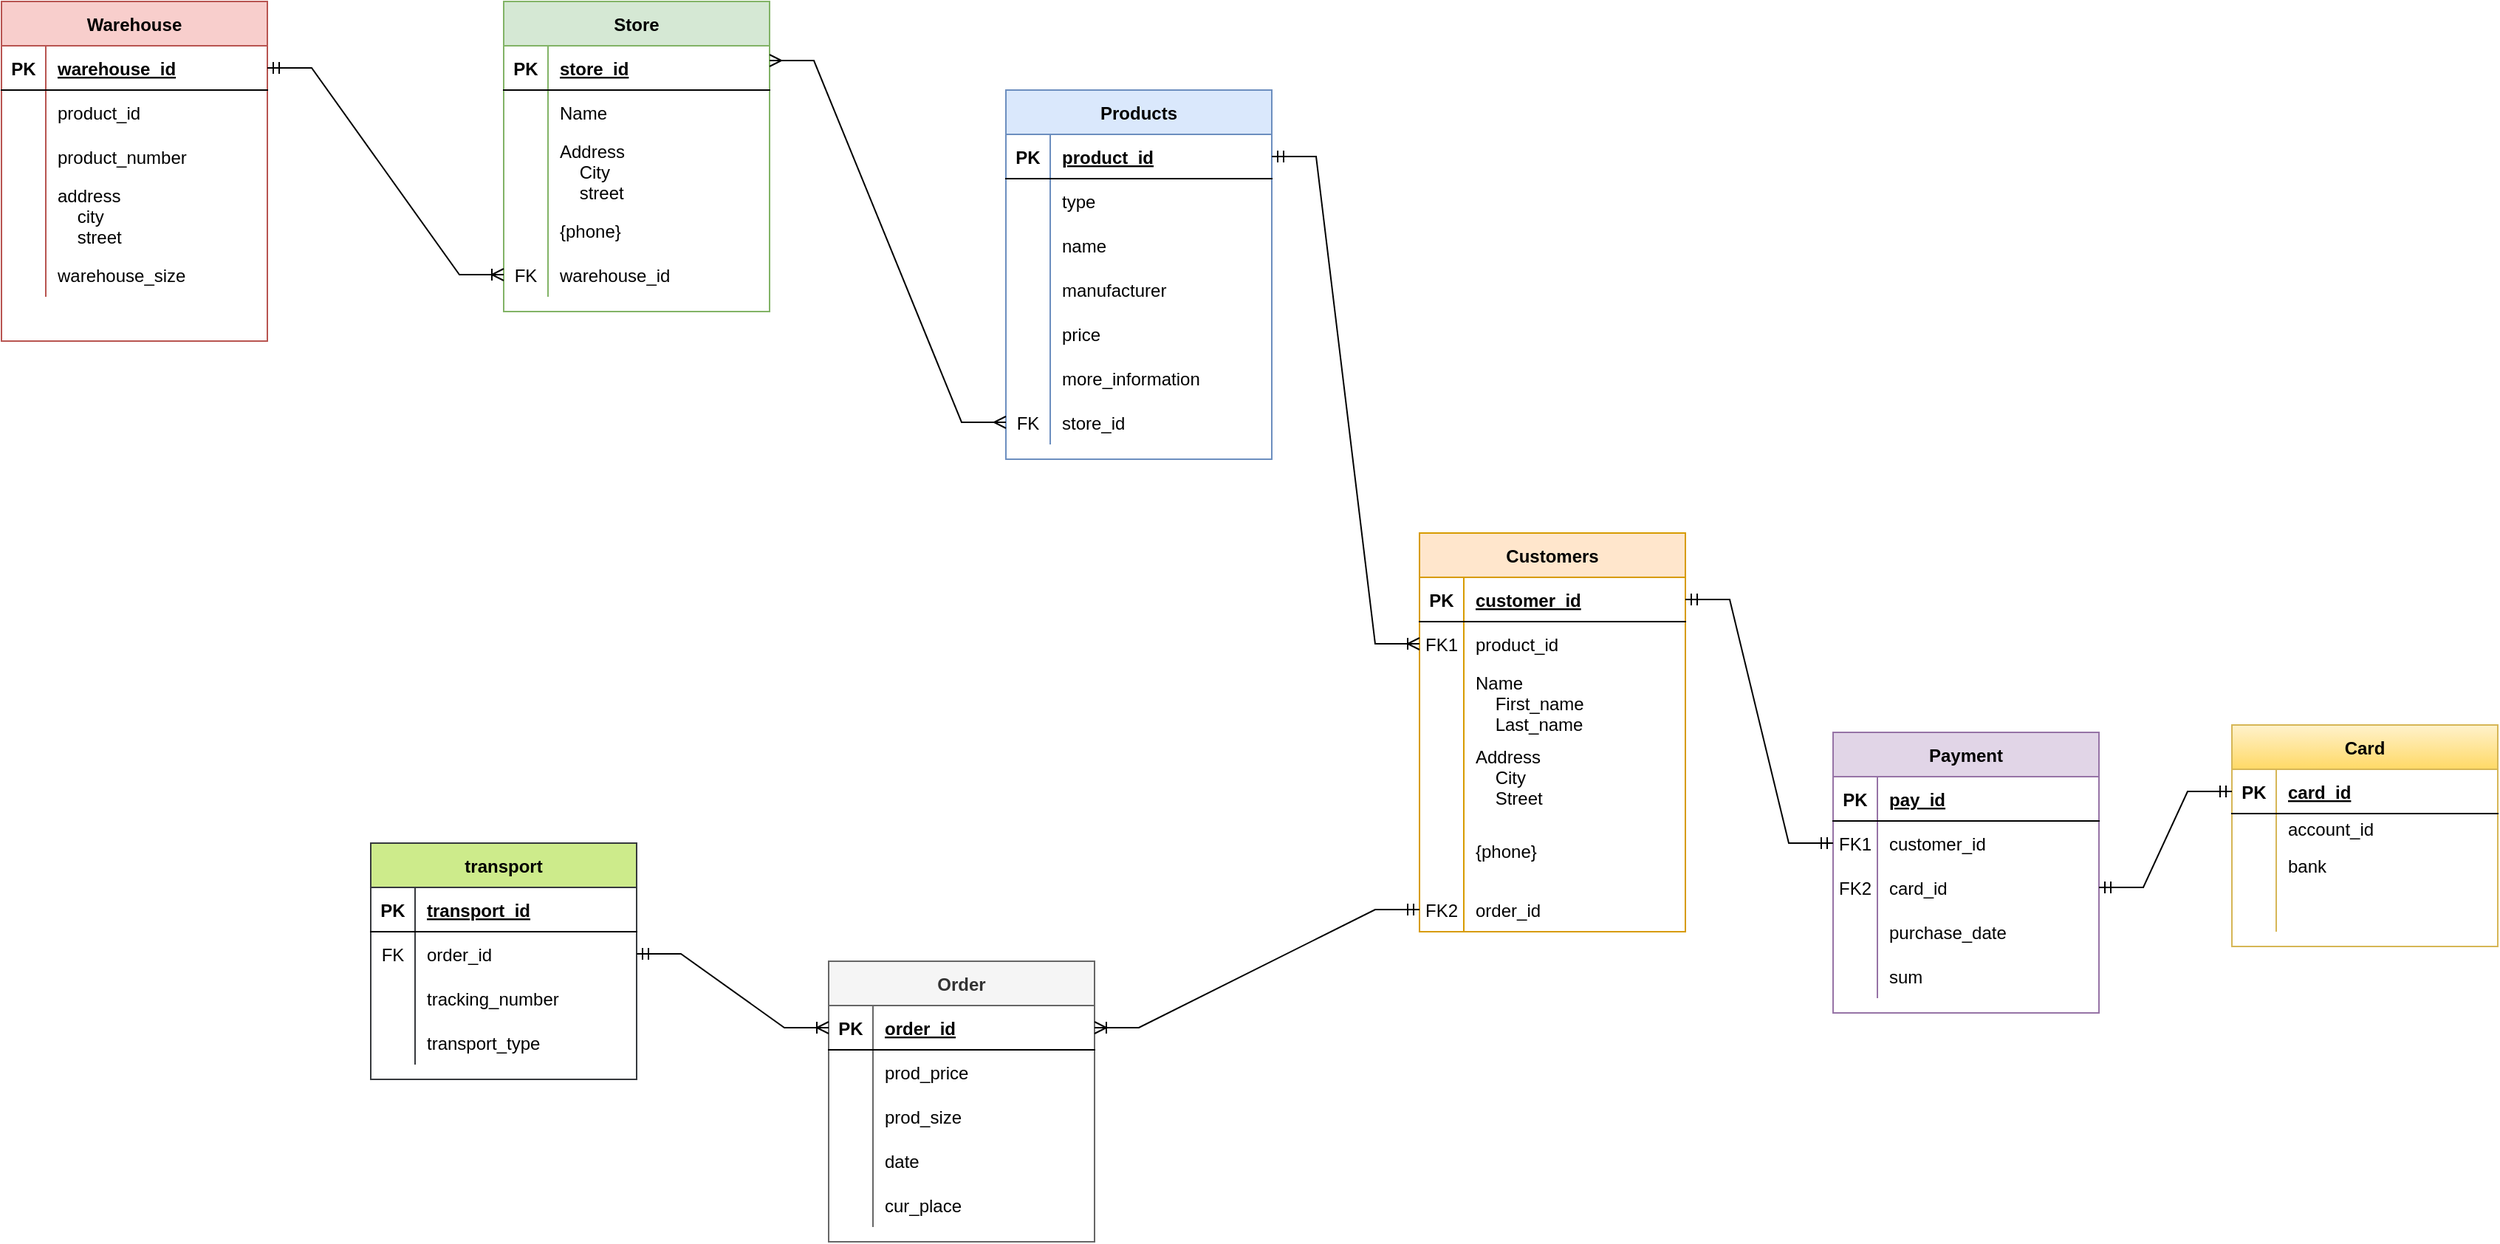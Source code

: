 <mxfile version="15.5.8" type="device"><diagram id="mhuIkdixbXxzIHhl_ziM" name="Page-1"><mxGraphModel dx="2107" dy="1747" grid="1" gridSize="10" guides="1" tooltips="1" connect="1" arrows="1" fold="1" page="1" pageScale="1" pageWidth="827" pageHeight="1169" math="0" shadow="0"><root><mxCell id="0"/><mxCell id="1" parent="0"/><mxCell id="3YdvAq_FwbQL_5uVahD0-1" value="Customers" style="shape=table;startSize=30;container=1;collapsible=1;childLayout=tableLayout;fixedRows=1;rowLines=0;fontStyle=1;align=center;resizeLast=1;fillColor=#ffe6cc;strokeColor=#d79b00;" vertex="1" parent="1"><mxGeometry x="480" y="260" width="180" height="270" as="geometry"/></mxCell><mxCell id="3YdvAq_FwbQL_5uVahD0-2" value="" style="shape=partialRectangle;collapsible=0;dropTarget=0;pointerEvents=0;fillColor=none;top=0;left=0;bottom=1;right=0;points=[[0,0.5],[1,0.5]];portConstraint=eastwest;" vertex="1" parent="3YdvAq_FwbQL_5uVahD0-1"><mxGeometry y="30" width="180" height="30" as="geometry"/></mxCell><mxCell id="3YdvAq_FwbQL_5uVahD0-3" value="PK" style="shape=partialRectangle;connectable=0;fillColor=none;top=0;left=0;bottom=0;right=0;fontStyle=1;overflow=hidden;" vertex="1" parent="3YdvAq_FwbQL_5uVahD0-2"><mxGeometry width="30" height="30" as="geometry"><mxRectangle width="30" height="30" as="alternateBounds"/></mxGeometry></mxCell><mxCell id="3YdvAq_FwbQL_5uVahD0-4" value="customer_id" style="shape=partialRectangle;connectable=0;fillColor=none;top=0;left=0;bottom=0;right=0;align=left;spacingLeft=6;fontStyle=5;overflow=hidden;" vertex="1" parent="3YdvAq_FwbQL_5uVahD0-2"><mxGeometry x="30" width="150" height="30" as="geometry"><mxRectangle width="150" height="30" as="alternateBounds"/></mxGeometry></mxCell><mxCell id="3YdvAq_FwbQL_5uVahD0-5" value="" style="shape=partialRectangle;collapsible=0;dropTarget=0;pointerEvents=0;fillColor=none;top=0;left=0;bottom=0;right=0;points=[[0,0.5],[1,0.5]];portConstraint=eastwest;" vertex="1" parent="3YdvAq_FwbQL_5uVahD0-1"><mxGeometry y="60" width="180" height="30" as="geometry"/></mxCell><mxCell id="3YdvAq_FwbQL_5uVahD0-6" value="FK1" style="shape=partialRectangle;connectable=0;fillColor=none;top=0;left=0;bottom=0;right=0;editable=1;overflow=hidden;" vertex="1" parent="3YdvAq_FwbQL_5uVahD0-5"><mxGeometry width="30" height="30" as="geometry"><mxRectangle width="30" height="30" as="alternateBounds"/></mxGeometry></mxCell><mxCell id="3YdvAq_FwbQL_5uVahD0-7" value="product_id" style="shape=partialRectangle;connectable=0;fillColor=none;top=0;left=0;bottom=0;right=0;align=left;spacingLeft=6;overflow=hidden;" vertex="1" parent="3YdvAq_FwbQL_5uVahD0-5"><mxGeometry x="30" width="150" height="30" as="geometry"><mxRectangle width="150" height="30" as="alternateBounds"/></mxGeometry></mxCell><mxCell id="3YdvAq_FwbQL_5uVahD0-8" value="" style="shape=partialRectangle;collapsible=0;dropTarget=0;pointerEvents=0;fillColor=none;top=0;left=0;bottom=0;right=0;points=[[0,0.5],[1,0.5]];portConstraint=eastwest;" vertex="1" parent="3YdvAq_FwbQL_5uVahD0-1"><mxGeometry y="90" width="180" height="50" as="geometry"/></mxCell><mxCell id="3YdvAq_FwbQL_5uVahD0-9" value="" style="shape=partialRectangle;connectable=0;fillColor=none;top=0;left=0;bottom=0;right=0;editable=1;overflow=hidden;" vertex="1" parent="3YdvAq_FwbQL_5uVahD0-8"><mxGeometry width="30" height="50" as="geometry"><mxRectangle width="30" height="50" as="alternateBounds"/></mxGeometry></mxCell><mxCell id="3YdvAq_FwbQL_5uVahD0-10" value="Name&#10;    First_name&#10;    Last_name" style="shape=partialRectangle;connectable=0;fillColor=none;top=0;left=0;bottom=0;right=0;align=left;spacingLeft=6;overflow=hidden;" vertex="1" parent="3YdvAq_FwbQL_5uVahD0-8"><mxGeometry x="30" width="150" height="50" as="geometry"><mxRectangle width="150" height="50" as="alternateBounds"/></mxGeometry></mxCell><mxCell id="3YdvAq_FwbQL_5uVahD0-11" value="" style="shape=partialRectangle;collapsible=0;dropTarget=0;pointerEvents=0;fillColor=none;top=0;left=0;bottom=0;right=0;points=[[0,0.5],[1,0.5]];portConstraint=eastwest;" vertex="1" parent="3YdvAq_FwbQL_5uVahD0-1"><mxGeometry y="140" width="180" height="50" as="geometry"/></mxCell><mxCell id="3YdvAq_FwbQL_5uVahD0-12" value="" style="shape=partialRectangle;connectable=0;fillColor=none;top=0;left=0;bottom=0;right=0;editable=1;overflow=hidden;" vertex="1" parent="3YdvAq_FwbQL_5uVahD0-11"><mxGeometry width="30" height="50" as="geometry"><mxRectangle width="30" height="50" as="alternateBounds"/></mxGeometry></mxCell><mxCell id="3YdvAq_FwbQL_5uVahD0-13" value="Address&#10;    City&#10;    Street" style="shape=partialRectangle;connectable=0;fillColor=none;top=0;left=0;bottom=0;right=0;align=left;spacingLeft=6;overflow=hidden;" vertex="1" parent="3YdvAq_FwbQL_5uVahD0-11"><mxGeometry x="30" width="150" height="50" as="geometry"><mxRectangle width="150" height="50" as="alternateBounds"/></mxGeometry></mxCell><mxCell id="3YdvAq_FwbQL_5uVahD0-45" value="" style="shape=partialRectangle;collapsible=0;dropTarget=0;pointerEvents=0;fillColor=none;top=0;left=0;bottom=0;right=0;points=[[0,0.5],[1,0.5]];portConstraint=eastwest;" vertex="1" parent="3YdvAq_FwbQL_5uVahD0-1"><mxGeometry y="190" width="180" height="50" as="geometry"/></mxCell><mxCell id="3YdvAq_FwbQL_5uVahD0-46" value="" style="shape=partialRectangle;connectable=0;fillColor=none;top=0;left=0;bottom=0;right=0;editable=1;overflow=hidden;" vertex="1" parent="3YdvAq_FwbQL_5uVahD0-45"><mxGeometry width="30" height="50" as="geometry"><mxRectangle width="30" height="50" as="alternateBounds"/></mxGeometry></mxCell><mxCell id="3YdvAq_FwbQL_5uVahD0-47" value="{phone}" style="shape=partialRectangle;connectable=0;fillColor=none;top=0;left=0;bottom=0;right=0;align=left;spacingLeft=6;overflow=hidden;" vertex="1" parent="3YdvAq_FwbQL_5uVahD0-45"><mxGeometry x="30" width="150" height="50" as="geometry"><mxRectangle width="150" height="50" as="alternateBounds"/></mxGeometry></mxCell><mxCell id="3YdvAq_FwbQL_5uVahD0-188" value="" style="shape=partialRectangle;collapsible=0;dropTarget=0;pointerEvents=0;fillColor=none;top=0;left=0;bottom=0;right=0;points=[[0,0.5],[1,0.5]];portConstraint=eastwest;" vertex="1" parent="3YdvAq_FwbQL_5uVahD0-1"><mxGeometry y="240" width="180" height="30" as="geometry"/></mxCell><mxCell id="3YdvAq_FwbQL_5uVahD0-189" value="FK2" style="shape=partialRectangle;connectable=0;fillColor=none;top=0;left=0;bottom=0;right=0;editable=1;overflow=hidden;" vertex="1" parent="3YdvAq_FwbQL_5uVahD0-188"><mxGeometry width="30" height="30" as="geometry"><mxRectangle width="30" height="30" as="alternateBounds"/></mxGeometry></mxCell><mxCell id="3YdvAq_FwbQL_5uVahD0-190" value="order_id" style="shape=partialRectangle;connectable=0;fillColor=none;top=0;left=0;bottom=0;right=0;align=left;spacingLeft=6;overflow=hidden;" vertex="1" parent="3YdvAq_FwbQL_5uVahD0-188"><mxGeometry x="30" width="150" height="30" as="geometry"><mxRectangle width="150" height="30" as="alternateBounds"/></mxGeometry></mxCell><mxCell id="3YdvAq_FwbQL_5uVahD0-16" value="Products" style="shape=table;startSize=30;container=1;collapsible=1;childLayout=tableLayout;fixedRows=1;rowLines=0;fontStyle=1;align=center;resizeLast=1;fillColor=#dae8fc;strokeColor=#6c8ebf;" vertex="1" parent="1"><mxGeometry x="200" y="-40" width="180" height="250" as="geometry"/></mxCell><mxCell id="3YdvAq_FwbQL_5uVahD0-17" value="" style="shape=partialRectangle;collapsible=0;dropTarget=0;pointerEvents=0;fillColor=none;top=0;left=0;bottom=1;right=0;points=[[0,0.5],[1,0.5]];portConstraint=eastwest;" vertex="1" parent="3YdvAq_FwbQL_5uVahD0-16"><mxGeometry y="30" width="180" height="30" as="geometry"/></mxCell><mxCell id="3YdvAq_FwbQL_5uVahD0-18" value="PK" style="shape=partialRectangle;connectable=0;fillColor=none;top=0;left=0;bottom=0;right=0;fontStyle=1;overflow=hidden;" vertex="1" parent="3YdvAq_FwbQL_5uVahD0-17"><mxGeometry width="30" height="30" as="geometry"><mxRectangle width="30" height="30" as="alternateBounds"/></mxGeometry></mxCell><mxCell id="3YdvAq_FwbQL_5uVahD0-19" value="product_id" style="shape=partialRectangle;connectable=0;fillColor=none;top=0;left=0;bottom=0;right=0;align=left;spacingLeft=6;fontStyle=5;overflow=hidden;" vertex="1" parent="3YdvAq_FwbQL_5uVahD0-17"><mxGeometry x="30" width="150" height="30" as="geometry"><mxRectangle width="150" height="30" as="alternateBounds"/></mxGeometry></mxCell><mxCell id="3YdvAq_FwbQL_5uVahD0-20" value="" style="shape=partialRectangle;collapsible=0;dropTarget=0;pointerEvents=0;fillColor=none;top=0;left=0;bottom=0;right=0;points=[[0,0.5],[1,0.5]];portConstraint=eastwest;" vertex="1" parent="3YdvAq_FwbQL_5uVahD0-16"><mxGeometry y="60" width="180" height="30" as="geometry"/></mxCell><mxCell id="3YdvAq_FwbQL_5uVahD0-21" value="" style="shape=partialRectangle;connectable=0;fillColor=none;top=0;left=0;bottom=0;right=0;editable=1;overflow=hidden;" vertex="1" parent="3YdvAq_FwbQL_5uVahD0-20"><mxGeometry width="30" height="30" as="geometry"><mxRectangle width="30" height="30" as="alternateBounds"/></mxGeometry></mxCell><mxCell id="3YdvAq_FwbQL_5uVahD0-22" value="type" style="shape=partialRectangle;connectable=0;fillColor=none;top=0;left=0;bottom=0;right=0;align=left;spacingLeft=6;overflow=hidden;" vertex="1" parent="3YdvAq_FwbQL_5uVahD0-20"><mxGeometry x="30" width="150" height="30" as="geometry"><mxRectangle width="150" height="30" as="alternateBounds"/></mxGeometry></mxCell><mxCell id="3YdvAq_FwbQL_5uVahD0-23" value="" style="shape=partialRectangle;collapsible=0;dropTarget=0;pointerEvents=0;fillColor=none;top=0;left=0;bottom=0;right=0;points=[[0,0.5],[1,0.5]];portConstraint=eastwest;" vertex="1" parent="3YdvAq_FwbQL_5uVahD0-16"><mxGeometry y="90" width="180" height="30" as="geometry"/></mxCell><mxCell id="3YdvAq_FwbQL_5uVahD0-24" value="" style="shape=partialRectangle;connectable=0;fillColor=none;top=0;left=0;bottom=0;right=0;editable=1;overflow=hidden;" vertex="1" parent="3YdvAq_FwbQL_5uVahD0-23"><mxGeometry width="30" height="30" as="geometry"><mxRectangle width="30" height="30" as="alternateBounds"/></mxGeometry></mxCell><mxCell id="3YdvAq_FwbQL_5uVahD0-25" value="name" style="shape=partialRectangle;connectable=0;fillColor=none;top=0;left=0;bottom=0;right=0;align=left;spacingLeft=6;overflow=hidden;" vertex="1" parent="3YdvAq_FwbQL_5uVahD0-23"><mxGeometry x="30" width="150" height="30" as="geometry"><mxRectangle width="150" height="30" as="alternateBounds"/></mxGeometry></mxCell><mxCell id="3YdvAq_FwbQL_5uVahD0-26" value="" style="shape=partialRectangle;collapsible=0;dropTarget=0;pointerEvents=0;fillColor=none;top=0;left=0;bottom=0;right=0;points=[[0,0.5],[1,0.5]];portConstraint=eastwest;" vertex="1" parent="3YdvAq_FwbQL_5uVahD0-16"><mxGeometry y="120" width="180" height="30" as="geometry"/></mxCell><mxCell id="3YdvAq_FwbQL_5uVahD0-27" value="" style="shape=partialRectangle;connectable=0;fillColor=none;top=0;left=0;bottom=0;right=0;editable=1;overflow=hidden;" vertex="1" parent="3YdvAq_FwbQL_5uVahD0-26"><mxGeometry width="30" height="30" as="geometry"><mxRectangle width="30" height="30" as="alternateBounds"/></mxGeometry></mxCell><mxCell id="3YdvAq_FwbQL_5uVahD0-28" value="manufacturer" style="shape=partialRectangle;connectable=0;fillColor=none;top=0;left=0;bottom=0;right=0;align=left;spacingLeft=6;overflow=hidden;" vertex="1" parent="3YdvAq_FwbQL_5uVahD0-26"><mxGeometry x="30" width="150" height="30" as="geometry"><mxRectangle width="150" height="30" as="alternateBounds"/></mxGeometry></mxCell><mxCell id="3YdvAq_FwbQL_5uVahD0-29" value="" style="shape=partialRectangle;collapsible=0;dropTarget=0;pointerEvents=0;fillColor=none;top=0;left=0;bottom=0;right=0;points=[[0,0.5],[1,0.5]];portConstraint=eastwest;" vertex="1" parent="3YdvAq_FwbQL_5uVahD0-16"><mxGeometry y="150" width="180" height="30" as="geometry"/></mxCell><mxCell id="3YdvAq_FwbQL_5uVahD0-30" value="" style="shape=partialRectangle;connectable=0;fillColor=none;top=0;left=0;bottom=0;right=0;editable=1;overflow=hidden;" vertex="1" parent="3YdvAq_FwbQL_5uVahD0-29"><mxGeometry width="30" height="30" as="geometry"><mxRectangle width="30" height="30" as="alternateBounds"/></mxGeometry></mxCell><mxCell id="3YdvAq_FwbQL_5uVahD0-31" value="price" style="shape=partialRectangle;connectable=0;fillColor=none;top=0;left=0;bottom=0;right=0;align=left;spacingLeft=6;overflow=hidden;" vertex="1" parent="3YdvAq_FwbQL_5uVahD0-29"><mxGeometry x="30" width="150" height="30" as="geometry"><mxRectangle width="150" height="30" as="alternateBounds"/></mxGeometry></mxCell><mxCell id="3YdvAq_FwbQL_5uVahD0-48" value="" style="shape=partialRectangle;collapsible=0;dropTarget=0;pointerEvents=0;fillColor=none;top=0;left=0;bottom=0;right=0;points=[[0,0.5],[1,0.5]];portConstraint=eastwest;" vertex="1" parent="3YdvAq_FwbQL_5uVahD0-16"><mxGeometry y="180" width="180" height="30" as="geometry"/></mxCell><mxCell id="3YdvAq_FwbQL_5uVahD0-49" value="" style="shape=partialRectangle;connectable=0;fillColor=none;top=0;left=0;bottom=0;right=0;editable=1;overflow=hidden;" vertex="1" parent="3YdvAq_FwbQL_5uVahD0-48"><mxGeometry width="30" height="30" as="geometry"><mxRectangle width="30" height="30" as="alternateBounds"/></mxGeometry></mxCell><mxCell id="3YdvAq_FwbQL_5uVahD0-50" value="more_information" style="shape=partialRectangle;connectable=0;fillColor=none;top=0;left=0;bottom=0;right=0;align=left;spacingLeft=6;overflow=hidden;" vertex="1" parent="3YdvAq_FwbQL_5uVahD0-48"><mxGeometry x="30" width="150" height="30" as="geometry"><mxRectangle width="150" height="30" as="alternateBounds"/></mxGeometry></mxCell><mxCell id="3YdvAq_FwbQL_5uVahD0-179" value="" style="shape=partialRectangle;collapsible=0;dropTarget=0;pointerEvents=0;fillColor=none;top=0;left=0;bottom=0;right=0;points=[[0,0.5],[1,0.5]];portConstraint=eastwest;" vertex="1" parent="3YdvAq_FwbQL_5uVahD0-16"><mxGeometry y="210" width="180" height="30" as="geometry"/></mxCell><mxCell id="3YdvAq_FwbQL_5uVahD0-180" value="FK" style="shape=partialRectangle;connectable=0;fillColor=none;top=0;left=0;bottom=0;right=0;editable=1;overflow=hidden;" vertex="1" parent="3YdvAq_FwbQL_5uVahD0-179"><mxGeometry width="30" height="30" as="geometry"><mxRectangle width="30" height="30" as="alternateBounds"/></mxGeometry></mxCell><mxCell id="3YdvAq_FwbQL_5uVahD0-181" value="store_id" style="shape=partialRectangle;connectable=0;fillColor=none;top=0;left=0;bottom=0;right=0;align=left;spacingLeft=6;overflow=hidden;" vertex="1" parent="3YdvAq_FwbQL_5uVahD0-179"><mxGeometry x="30" width="150" height="30" as="geometry"><mxRectangle width="150" height="30" as="alternateBounds"/></mxGeometry></mxCell><mxCell id="3YdvAq_FwbQL_5uVahD0-51" value="Order" style="shape=table;startSize=30;container=1;collapsible=1;childLayout=tableLayout;fixedRows=1;rowLines=0;fontStyle=1;align=center;resizeLast=1;fillColor=#f5f5f5;fontColor=#333333;strokeColor=#666666;" vertex="1" parent="1"><mxGeometry x="80" y="550" width="180" height="190" as="geometry"/></mxCell><mxCell id="3YdvAq_FwbQL_5uVahD0-52" value="" style="shape=partialRectangle;collapsible=0;dropTarget=0;pointerEvents=0;fillColor=none;top=0;left=0;bottom=1;right=0;points=[[0,0.5],[1,0.5]];portConstraint=eastwest;" vertex="1" parent="3YdvAq_FwbQL_5uVahD0-51"><mxGeometry y="30" width="180" height="30" as="geometry"/></mxCell><mxCell id="3YdvAq_FwbQL_5uVahD0-53" value="PK" style="shape=partialRectangle;connectable=0;fillColor=none;top=0;left=0;bottom=0;right=0;fontStyle=1;overflow=hidden;" vertex="1" parent="3YdvAq_FwbQL_5uVahD0-52"><mxGeometry width="30" height="30" as="geometry"><mxRectangle width="30" height="30" as="alternateBounds"/></mxGeometry></mxCell><mxCell id="3YdvAq_FwbQL_5uVahD0-54" value="order_id" style="shape=partialRectangle;connectable=0;fillColor=none;top=0;left=0;bottom=0;right=0;align=left;spacingLeft=6;fontStyle=5;overflow=hidden;" vertex="1" parent="3YdvAq_FwbQL_5uVahD0-52"><mxGeometry x="30" width="150" height="30" as="geometry"><mxRectangle width="150" height="30" as="alternateBounds"/></mxGeometry></mxCell><mxCell id="3YdvAq_FwbQL_5uVahD0-55" value="" style="shape=partialRectangle;collapsible=0;dropTarget=0;pointerEvents=0;fillColor=none;top=0;left=0;bottom=0;right=0;points=[[0,0.5],[1,0.5]];portConstraint=eastwest;" vertex="1" parent="3YdvAq_FwbQL_5uVahD0-51"><mxGeometry y="60" width="180" height="30" as="geometry"/></mxCell><mxCell id="3YdvAq_FwbQL_5uVahD0-56" value="" style="shape=partialRectangle;connectable=0;fillColor=none;top=0;left=0;bottom=0;right=0;editable=1;overflow=hidden;" vertex="1" parent="3YdvAq_FwbQL_5uVahD0-55"><mxGeometry width="30" height="30" as="geometry"><mxRectangle width="30" height="30" as="alternateBounds"/></mxGeometry></mxCell><mxCell id="3YdvAq_FwbQL_5uVahD0-57" value="prod_price" style="shape=partialRectangle;connectable=0;fillColor=none;top=0;left=0;bottom=0;right=0;align=left;spacingLeft=6;overflow=hidden;" vertex="1" parent="3YdvAq_FwbQL_5uVahD0-55"><mxGeometry x="30" width="150" height="30" as="geometry"><mxRectangle width="150" height="30" as="alternateBounds"/></mxGeometry></mxCell><mxCell id="3YdvAq_FwbQL_5uVahD0-58" value="" style="shape=partialRectangle;collapsible=0;dropTarget=0;pointerEvents=0;fillColor=none;top=0;left=0;bottom=0;right=0;points=[[0,0.5],[1,0.5]];portConstraint=eastwest;" vertex="1" parent="3YdvAq_FwbQL_5uVahD0-51"><mxGeometry y="90" width="180" height="30" as="geometry"/></mxCell><mxCell id="3YdvAq_FwbQL_5uVahD0-59" value="" style="shape=partialRectangle;connectable=0;fillColor=none;top=0;left=0;bottom=0;right=0;editable=1;overflow=hidden;" vertex="1" parent="3YdvAq_FwbQL_5uVahD0-58"><mxGeometry width="30" height="30" as="geometry"><mxRectangle width="30" height="30" as="alternateBounds"/></mxGeometry></mxCell><mxCell id="3YdvAq_FwbQL_5uVahD0-60" value="prod_size" style="shape=partialRectangle;connectable=0;fillColor=none;top=0;left=0;bottom=0;right=0;align=left;spacingLeft=6;overflow=hidden;" vertex="1" parent="3YdvAq_FwbQL_5uVahD0-58"><mxGeometry x="30" width="150" height="30" as="geometry"><mxRectangle width="150" height="30" as="alternateBounds"/></mxGeometry></mxCell><mxCell id="3YdvAq_FwbQL_5uVahD0-61" value="" style="shape=partialRectangle;collapsible=0;dropTarget=0;pointerEvents=0;fillColor=none;top=0;left=0;bottom=0;right=0;points=[[0,0.5],[1,0.5]];portConstraint=eastwest;" vertex="1" parent="3YdvAq_FwbQL_5uVahD0-51"><mxGeometry y="120" width="180" height="30" as="geometry"/></mxCell><mxCell id="3YdvAq_FwbQL_5uVahD0-62" value="" style="shape=partialRectangle;connectable=0;fillColor=none;top=0;left=0;bottom=0;right=0;editable=1;overflow=hidden;" vertex="1" parent="3YdvAq_FwbQL_5uVahD0-61"><mxGeometry width="30" height="30" as="geometry"><mxRectangle width="30" height="30" as="alternateBounds"/></mxGeometry></mxCell><mxCell id="3YdvAq_FwbQL_5uVahD0-63" value="date" style="shape=partialRectangle;connectable=0;fillColor=none;top=0;left=0;bottom=0;right=0;align=left;spacingLeft=6;overflow=hidden;" vertex="1" parent="3YdvAq_FwbQL_5uVahD0-61"><mxGeometry x="30" width="150" height="30" as="geometry"><mxRectangle width="150" height="30" as="alternateBounds"/></mxGeometry></mxCell><mxCell id="3YdvAq_FwbQL_5uVahD0-64" value="" style="shape=partialRectangle;collapsible=0;dropTarget=0;pointerEvents=0;fillColor=none;top=0;left=0;bottom=0;right=0;points=[[0,0.5],[1,0.5]];portConstraint=eastwest;" vertex="1" parent="3YdvAq_FwbQL_5uVahD0-51"><mxGeometry y="150" width="180" height="30" as="geometry"/></mxCell><mxCell id="3YdvAq_FwbQL_5uVahD0-65" value="" style="shape=partialRectangle;connectable=0;fillColor=none;top=0;left=0;bottom=0;right=0;editable=1;overflow=hidden;" vertex="1" parent="3YdvAq_FwbQL_5uVahD0-64"><mxGeometry width="30" height="30" as="geometry"><mxRectangle width="30" height="30" as="alternateBounds"/></mxGeometry></mxCell><mxCell id="3YdvAq_FwbQL_5uVahD0-66" value="cur_place" style="shape=partialRectangle;connectable=0;fillColor=none;top=0;left=0;bottom=0;right=0;align=left;spacingLeft=6;overflow=hidden;" vertex="1" parent="3YdvAq_FwbQL_5uVahD0-64"><mxGeometry x="30" width="150" height="30" as="geometry"><mxRectangle width="150" height="30" as="alternateBounds"/></mxGeometry></mxCell><mxCell id="3YdvAq_FwbQL_5uVahD0-87" value="transport" style="shape=table;startSize=30;container=1;collapsible=1;childLayout=tableLayout;fixedRows=1;rowLines=0;fontStyle=1;align=center;resizeLast=1;fillColor=#cdeb8b;strokeColor=#36393d;" vertex="1" parent="1"><mxGeometry x="-230" y="470" width="180" height="160" as="geometry"/></mxCell><mxCell id="3YdvAq_FwbQL_5uVahD0-88" value="" style="shape=partialRectangle;collapsible=0;dropTarget=0;pointerEvents=0;fillColor=none;top=0;left=0;bottom=1;right=0;points=[[0,0.5],[1,0.5]];portConstraint=eastwest;" vertex="1" parent="3YdvAq_FwbQL_5uVahD0-87"><mxGeometry y="30" width="180" height="30" as="geometry"/></mxCell><mxCell id="3YdvAq_FwbQL_5uVahD0-89" value="PK" style="shape=partialRectangle;connectable=0;fillColor=none;top=0;left=0;bottom=0;right=0;fontStyle=1;overflow=hidden;" vertex="1" parent="3YdvAq_FwbQL_5uVahD0-88"><mxGeometry width="30" height="30" as="geometry"><mxRectangle width="30" height="30" as="alternateBounds"/></mxGeometry></mxCell><mxCell id="3YdvAq_FwbQL_5uVahD0-90" value="transport_id" style="shape=partialRectangle;connectable=0;fillColor=none;top=0;left=0;bottom=0;right=0;align=left;spacingLeft=6;fontStyle=5;overflow=hidden;" vertex="1" parent="3YdvAq_FwbQL_5uVahD0-88"><mxGeometry x="30" width="150" height="30" as="geometry"><mxRectangle width="150" height="30" as="alternateBounds"/></mxGeometry></mxCell><mxCell id="3YdvAq_FwbQL_5uVahD0-91" value="" style="shape=partialRectangle;collapsible=0;dropTarget=0;pointerEvents=0;fillColor=none;top=0;left=0;bottom=0;right=0;points=[[0,0.5],[1,0.5]];portConstraint=eastwest;" vertex="1" parent="3YdvAq_FwbQL_5uVahD0-87"><mxGeometry y="60" width="180" height="30" as="geometry"/></mxCell><mxCell id="3YdvAq_FwbQL_5uVahD0-92" value="FK" style="shape=partialRectangle;connectable=0;fillColor=none;top=0;left=0;bottom=0;right=0;editable=1;overflow=hidden;" vertex="1" parent="3YdvAq_FwbQL_5uVahD0-91"><mxGeometry width="30" height="30" as="geometry"><mxRectangle width="30" height="30" as="alternateBounds"/></mxGeometry></mxCell><mxCell id="3YdvAq_FwbQL_5uVahD0-93" value="order_id" style="shape=partialRectangle;connectable=0;fillColor=none;top=0;left=0;bottom=0;right=0;align=left;spacingLeft=6;overflow=hidden;" vertex="1" parent="3YdvAq_FwbQL_5uVahD0-91"><mxGeometry x="30" width="150" height="30" as="geometry"><mxRectangle width="150" height="30" as="alternateBounds"/></mxGeometry></mxCell><mxCell id="3YdvAq_FwbQL_5uVahD0-94" value="" style="shape=partialRectangle;collapsible=0;dropTarget=0;pointerEvents=0;fillColor=none;top=0;left=0;bottom=0;right=0;points=[[0,0.5],[1,0.5]];portConstraint=eastwest;" vertex="1" parent="3YdvAq_FwbQL_5uVahD0-87"><mxGeometry y="90" width="180" height="30" as="geometry"/></mxCell><mxCell id="3YdvAq_FwbQL_5uVahD0-95" value="" style="shape=partialRectangle;connectable=0;fillColor=none;top=0;left=0;bottom=0;right=0;editable=1;overflow=hidden;" vertex="1" parent="3YdvAq_FwbQL_5uVahD0-94"><mxGeometry width="30" height="30" as="geometry"><mxRectangle width="30" height="30" as="alternateBounds"/></mxGeometry></mxCell><mxCell id="3YdvAq_FwbQL_5uVahD0-96" value="tracking_number" style="shape=partialRectangle;connectable=0;fillColor=none;top=0;left=0;bottom=0;right=0;align=left;spacingLeft=6;overflow=hidden;" vertex="1" parent="3YdvAq_FwbQL_5uVahD0-94"><mxGeometry x="30" width="150" height="30" as="geometry"><mxRectangle width="150" height="30" as="alternateBounds"/></mxGeometry></mxCell><mxCell id="3YdvAq_FwbQL_5uVahD0-97" value="" style="shape=partialRectangle;collapsible=0;dropTarget=0;pointerEvents=0;fillColor=none;top=0;left=0;bottom=0;right=0;points=[[0,0.5],[1,0.5]];portConstraint=eastwest;" vertex="1" parent="3YdvAq_FwbQL_5uVahD0-87"><mxGeometry y="120" width="180" height="30" as="geometry"/></mxCell><mxCell id="3YdvAq_FwbQL_5uVahD0-98" value="" style="shape=partialRectangle;connectable=0;fillColor=none;top=0;left=0;bottom=0;right=0;editable=1;overflow=hidden;" vertex="1" parent="3YdvAq_FwbQL_5uVahD0-97"><mxGeometry width="30" height="30" as="geometry"><mxRectangle width="30" height="30" as="alternateBounds"/></mxGeometry></mxCell><mxCell id="3YdvAq_FwbQL_5uVahD0-99" value="transport_type" style="shape=partialRectangle;connectable=0;fillColor=none;top=0;left=0;bottom=0;right=0;align=left;spacingLeft=6;overflow=hidden;" vertex="1" parent="3YdvAq_FwbQL_5uVahD0-97"><mxGeometry x="30" width="150" height="30" as="geometry"><mxRectangle width="150" height="30" as="alternateBounds"/></mxGeometry></mxCell><mxCell id="3YdvAq_FwbQL_5uVahD0-100" value="Payment" style="shape=table;startSize=30;container=1;collapsible=1;childLayout=tableLayout;fixedRows=1;rowLines=0;fontStyle=1;align=center;resizeLast=1;fillColor=#e1d5e7;strokeColor=#9673a6;" vertex="1" parent="1"><mxGeometry x="760" y="395" width="180" height="190" as="geometry"/></mxCell><mxCell id="3YdvAq_FwbQL_5uVahD0-101" value="" style="shape=partialRectangle;collapsible=0;dropTarget=0;pointerEvents=0;fillColor=none;top=0;left=0;bottom=1;right=0;points=[[0,0.5],[1,0.5]];portConstraint=eastwest;" vertex="1" parent="3YdvAq_FwbQL_5uVahD0-100"><mxGeometry y="30" width="180" height="30" as="geometry"/></mxCell><mxCell id="3YdvAq_FwbQL_5uVahD0-102" value="PK" style="shape=partialRectangle;connectable=0;fillColor=none;top=0;left=0;bottom=0;right=0;fontStyle=1;overflow=hidden;" vertex="1" parent="3YdvAq_FwbQL_5uVahD0-101"><mxGeometry width="30" height="30" as="geometry"><mxRectangle width="30" height="30" as="alternateBounds"/></mxGeometry></mxCell><mxCell id="3YdvAq_FwbQL_5uVahD0-103" value="pay_id" style="shape=partialRectangle;connectable=0;fillColor=none;top=0;left=0;bottom=0;right=0;align=left;spacingLeft=6;fontStyle=5;overflow=hidden;" vertex="1" parent="3YdvAq_FwbQL_5uVahD0-101"><mxGeometry x="30" width="150" height="30" as="geometry"><mxRectangle width="150" height="30" as="alternateBounds"/></mxGeometry></mxCell><mxCell id="3YdvAq_FwbQL_5uVahD0-104" value="" style="shape=partialRectangle;collapsible=0;dropTarget=0;pointerEvents=0;fillColor=none;top=0;left=0;bottom=0;right=0;points=[[0,0.5],[1,0.5]];portConstraint=eastwest;" vertex="1" parent="3YdvAq_FwbQL_5uVahD0-100"><mxGeometry y="60" width="180" height="30" as="geometry"/></mxCell><mxCell id="3YdvAq_FwbQL_5uVahD0-105" value="FK1" style="shape=partialRectangle;connectable=0;fillColor=none;top=0;left=0;bottom=0;right=0;editable=1;overflow=hidden;" vertex="1" parent="3YdvAq_FwbQL_5uVahD0-104"><mxGeometry width="30" height="30" as="geometry"><mxRectangle width="30" height="30" as="alternateBounds"/></mxGeometry></mxCell><mxCell id="3YdvAq_FwbQL_5uVahD0-106" value="customer_id" style="shape=partialRectangle;connectable=0;fillColor=none;top=0;left=0;bottom=0;right=0;align=left;spacingLeft=6;overflow=hidden;" vertex="1" parent="3YdvAq_FwbQL_5uVahD0-104"><mxGeometry x="30" width="150" height="30" as="geometry"><mxRectangle width="150" height="30" as="alternateBounds"/></mxGeometry></mxCell><mxCell id="3YdvAq_FwbQL_5uVahD0-107" value="" style="shape=partialRectangle;collapsible=0;dropTarget=0;pointerEvents=0;fillColor=none;top=0;left=0;bottom=0;right=0;points=[[0,0.5],[1,0.5]];portConstraint=eastwest;" vertex="1" parent="3YdvAq_FwbQL_5uVahD0-100"><mxGeometry y="90" width="180" height="30" as="geometry"/></mxCell><mxCell id="3YdvAq_FwbQL_5uVahD0-108" value="FK2" style="shape=partialRectangle;connectable=0;fillColor=none;top=0;left=0;bottom=0;right=0;editable=1;overflow=hidden;" vertex="1" parent="3YdvAq_FwbQL_5uVahD0-107"><mxGeometry width="30" height="30" as="geometry"><mxRectangle width="30" height="30" as="alternateBounds"/></mxGeometry></mxCell><mxCell id="3YdvAq_FwbQL_5uVahD0-109" value="card_id" style="shape=partialRectangle;connectable=0;fillColor=none;top=0;left=0;bottom=0;right=0;align=left;spacingLeft=6;overflow=hidden;" vertex="1" parent="3YdvAq_FwbQL_5uVahD0-107"><mxGeometry x="30" width="150" height="30" as="geometry"><mxRectangle width="150" height="30" as="alternateBounds"/></mxGeometry></mxCell><mxCell id="3YdvAq_FwbQL_5uVahD0-110" value="" style="shape=partialRectangle;collapsible=0;dropTarget=0;pointerEvents=0;fillColor=none;top=0;left=0;bottom=0;right=0;points=[[0,0.5],[1,0.5]];portConstraint=eastwest;" vertex="1" parent="3YdvAq_FwbQL_5uVahD0-100"><mxGeometry y="120" width="180" height="30" as="geometry"/></mxCell><mxCell id="3YdvAq_FwbQL_5uVahD0-111" value="" style="shape=partialRectangle;connectable=0;fillColor=none;top=0;left=0;bottom=0;right=0;editable=1;overflow=hidden;" vertex="1" parent="3YdvAq_FwbQL_5uVahD0-110"><mxGeometry width="30" height="30" as="geometry"><mxRectangle width="30" height="30" as="alternateBounds"/></mxGeometry></mxCell><mxCell id="3YdvAq_FwbQL_5uVahD0-112" value="purchase_date" style="shape=partialRectangle;connectable=0;fillColor=none;top=0;left=0;bottom=0;right=0;align=left;spacingLeft=6;overflow=hidden;" vertex="1" parent="3YdvAq_FwbQL_5uVahD0-110"><mxGeometry x="30" width="150" height="30" as="geometry"><mxRectangle width="150" height="30" as="alternateBounds"/></mxGeometry></mxCell><mxCell id="3YdvAq_FwbQL_5uVahD0-113" value="" style="shape=partialRectangle;collapsible=0;dropTarget=0;pointerEvents=0;fillColor=none;top=0;left=0;bottom=0;right=0;points=[[0,0.5],[1,0.5]];portConstraint=eastwest;" vertex="1" parent="3YdvAq_FwbQL_5uVahD0-100"><mxGeometry y="150" width="180" height="30" as="geometry"/></mxCell><mxCell id="3YdvAq_FwbQL_5uVahD0-114" value="" style="shape=partialRectangle;connectable=0;fillColor=none;top=0;left=0;bottom=0;right=0;editable=1;overflow=hidden;" vertex="1" parent="3YdvAq_FwbQL_5uVahD0-113"><mxGeometry width="30" height="30" as="geometry"><mxRectangle width="30" height="30" as="alternateBounds"/></mxGeometry></mxCell><mxCell id="3YdvAq_FwbQL_5uVahD0-115" value="sum" style="shape=partialRectangle;connectable=0;fillColor=none;top=0;left=0;bottom=0;right=0;align=left;spacingLeft=6;overflow=hidden;" vertex="1" parent="3YdvAq_FwbQL_5uVahD0-113"><mxGeometry x="30" width="150" height="30" as="geometry"><mxRectangle width="150" height="30" as="alternateBounds"/></mxGeometry></mxCell><mxCell id="3YdvAq_FwbQL_5uVahD0-116" value="Card" style="shape=table;startSize=30;container=1;collapsible=1;childLayout=tableLayout;fixedRows=1;rowLines=0;fontStyle=1;align=center;resizeLast=1;fillColor=#fff2cc;strokeColor=#d6b656;gradientColor=#ffd966;" vertex="1" parent="1"><mxGeometry x="1030" y="390" width="180" height="150" as="geometry"/></mxCell><mxCell id="3YdvAq_FwbQL_5uVahD0-117" value="" style="shape=partialRectangle;collapsible=0;dropTarget=0;pointerEvents=0;fillColor=none;top=0;left=0;bottom=1;right=0;points=[[0,0.5],[1,0.5]];portConstraint=eastwest;" vertex="1" parent="3YdvAq_FwbQL_5uVahD0-116"><mxGeometry y="30" width="180" height="30" as="geometry"/></mxCell><mxCell id="3YdvAq_FwbQL_5uVahD0-118" value="PK" style="shape=partialRectangle;connectable=0;fillColor=none;top=0;left=0;bottom=0;right=0;fontStyle=1;overflow=hidden;" vertex="1" parent="3YdvAq_FwbQL_5uVahD0-117"><mxGeometry width="30" height="30" as="geometry"><mxRectangle width="30" height="30" as="alternateBounds"/></mxGeometry></mxCell><mxCell id="3YdvAq_FwbQL_5uVahD0-119" value="card_id" style="shape=partialRectangle;connectable=0;fillColor=none;top=0;left=0;bottom=0;right=0;align=left;spacingLeft=6;fontStyle=5;overflow=hidden;" vertex="1" parent="3YdvAq_FwbQL_5uVahD0-117"><mxGeometry x="30" width="150" height="30" as="geometry"><mxRectangle width="150" height="30" as="alternateBounds"/></mxGeometry></mxCell><mxCell id="3YdvAq_FwbQL_5uVahD0-120" value="" style="shape=partialRectangle;collapsible=0;dropTarget=0;pointerEvents=0;fillColor=none;top=0;left=0;bottom=0;right=0;points=[[0,0.5],[1,0.5]];portConstraint=eastwest;" vertex="1" parent="3YdvAq_FwbQL_5uVahD0-116"><mxGeometry y="60" width="180" height="20" as="geometry"/></mxCell><mxCell id="3YdvAq_FwbQL_5uVahD0-121" value="" style="shape=partialRectangle;connectable=0;fillColor=none;top=0;left=0;bottom=0;right=0;editable=1;overflow=hidden;" vertex="1" parent="3YdvAq_FwbQL_5uVahD0-120"><mxGeometry width="30" height="20" as="geometry"><mxRectangle width="30" height="20" as="alternateBounds"/></mxGeometry></mxCell><mxCell id="3YdvAq_FwbQL_5uVahD0-122" value="account_id" style="shape=partialRectangle;connectable=0;fillColor=none;top=0;left=0;bottom=0;right=0;align=left;spacingLeft=6;overflow=hidden;" vertex="1" parent="3YdvAq_FwbQL_5uVahD0-120"><mxGeometry x="30" width="150" height="20" as="geometry"><mxRectangle width="150" height="20" as="alternateBounds"/></mxGeometry></mxCell><mxCell id="3YdvAq_FwbQL_5uVahD0-123" value="" style="shape=partialRectangle;collapsible=0;dropTarget=0;pointerEvents=0;fillColor=none;top=0;left=0;bottom=0;right=0;points=[[0,0.5],[1,0.5]];portConstraint=eastwest;" vertex="1" parent="3YdvAq_FwbQL_5uVahD0-116"><mxGeometry y="80" width="180" height="30" as="geometry"/></mxCell><mxCell id="3YdvAq_FwbQL_5uVahD0-124" value="" style="shape=partialRectangle;connectable=0;fillColor=none;top=0;left=0;bottom=0;right=0;editable=1;overflow=hidden;" vertex="1" parent="3YdvAq_FwbQL_5uVahD0-123"><mxGeometry width="30" height="30" as="geometry"><mxRectangle width="30" height="30" as="alternateBounds"/></mxGeometry></mxCell><mxCell id="3YdvAq_FwbQL_5uVahD0-125" value="bank" style="shape=partialRectangle;connectable=0;fillColor=none;top=0;left=0;bottom=0;right=0;align=left;spacingLeft=6;overflow=hidden;" vertex="1" parent="3YdvAq_FwbQL_5uVahD0-123"><mxGeometry x="30" width="150" height="30" as="geometry"><mxRectangle width="150" height="30" as="alternateBounds"/></mxGeometry></mxCell><mxCell id="3YdvAq_FwbQL_5uVahD0-126" value="" style="shape=partialRectangle;collapsible=0;dropTarget=0;pointerEvents=0;fillColor=none;top=0;left=0;bottom=0;right=0;points=[[0,0.5],[1,0.5]];portConstraint=eastwest;" vertex="1" parent="3YdvAq_FwbQL_5uVahD0-116"><mxGeometry y="110" width="180" height="30" as="geometry"/></mxCell><mxCell id="3YdvAq_FwbQL_5uVahD0-127" value="" style="shape=partialRectangle;connectable=0;fillColor=none;top=0;left=0;bottom=0;right=0;editable=1;overflow=hidden;" vertex="1" parent="3YdvAq_FwbQL_5uVahD0-126"><mxGeometry width="30" height="30" as="geometry"><mxRectangle width="30" height="30" as="alternateBounds"/></mxGeometry></mxCell><mxCell id="3YdvAq_FwbQL_5uVahD0-128" value="" style="shape=partialRectangle;connectable=0;fillColor=none;top=0;left=0;bottom=0;right=0;align=left;spacingLeft=6;overflow=hidden;" vertex="1" parent="3YdvAq_FwbQL_5uVahD0-126"><mxGeometry x="30" width="150" height="30" as="geometry"><mxRectangle width="150" height="30" as="alternateBounds"/></mxGeometry></mxCell><mxCell id="3YdvAq_FwbQL_5uVahD0-129" value="Store" style="shape=table;startSize=30;container=1;collapsible=1;childLayout=tableLayout;fixedRows=1;rowLines=0;fontStyle=1;align=center;resizeLast=1;fillColor=#d5e8d4;strokeColor=#82b366;" vertex="1" parent="1"><mxGeometry x="-140" y="-100" width="180" height="210" as="geometry"/></mxCell><mxCell id="3YdvAq_FwbQL_5uVahD0-130" value="" style="shape=partialRectangle;collapsible=0;dropTarget=0;pointerEvents=0;fillColor=none;top=0;left=0;bottom=1;right=0;points=[[0,0.5],[1,0.5]];portConstraint=eastwest;" vertex="1" parent="3YdvAq_FwbQL_5uVahD0-129"><mxGeometry y="30" width="180" height="30" as="geometry"/></mxCell><mxCell id="3YdvAq_FwbQL_5uVahD0-131" value="PK" style="shape=partialRectangle;connectable=0;fillColor=none;top=0;left=0;bottom=0;right=0;fontStyle=1;overflow=hidden;" vertex="1" parent="3YdvAq_FwbQL_5uVahD0-130"><mxGeometry width="30" height="30" as="geometry"><mxRectangle width="30" height="30" as="alternateBounds"/></mxGeometry></mxCell><mxCell id="3YdvAq_FwbQL_5uVahD0-132" value="store_id" style="shape=partialRectangle;connectable=0;fillColor=none;top=0;left=0;bottom=0;right=0;align=left;spacingLeft=6;fontStyle=5;overflow=hidden;" vertex="1" parent="3YdvAq_FwbQL_5uVahD0-130"><mxGeometry x="30" width="150" height="30" as="geometry"><mxRectangle width="150" height="30" as="alternateBounds"/></mxGeometry></mxCell><mxCell id="3YdvAq_FwbQL_5uVahD0-133" value="" style="shape=partialRectangle;collapsible=0;dropTarget=0;pointerEvents=0;fillColor=none;top=0;left=0;bottom=0;right=0;points=[[0,0.5],[1,0.5]];portConstraint=eastwest;" vertex="1" parent="3YdvAq_FwbQL_5uVahD0-129"><mxGeometry y="60" width="180" height="30" as="geometry"/></mxCell><mxCell id="3YdvAq_FwbQL_5uVahD0-134" value="" style="shape=partialRectangle;connectable=0;fillColor=none;top=0;left=0;bottom=0;right=0;editable=1;overflow=hidden;" vertex="1" parent="3YdvAq_FwbQL_5uVahD0-133"><mxGeometry width="30" height="30" as="geometry"><mxRectangle width="30" height="30" as="alternateBounds"/></mxGeometry></mxCell><mxCell id="3YdvAq_FwbQL_5uVahD0-135" value="Name" style="shape=partialRectangle;connectable=0;fillColor=none;top=0;left=0;bottom=0;right=0;align=left;spacingLeft=6;overflow=hidden;" vertex="1" parent="3YdvAq_FwbQL_5uVahD0-133"><mxGeometry x="30" width="150" height="30" as="geometry"><mxRectangle width="150" height="30" as="alternateBounds"/></mxGeometry></mxCell><mxCell id="3YdvAq_FwbQL_5uVahD0-136" value="" style="shape=partialRectangle;collapsible=0;dropTarget=0;pointerEvents=0;fillColor=none;top=0;left=0;bottom=0;right=0;points=[[0,0.5],[1,0.5]];portConstraint=eastwest;" vertex="1" parent="3YdvAq_FwbQL_5uVahD0-129"><mxGeometry y="90" width="180" height="50" as="geometry"/></mxCell><mxCell id="3YdvAq_FwbQL_5uVahD0-137" value="" style="shape=partialRectangle;connectable=0;fillColor=none;top=0;left=0;bottom=0;right=0;editable=1;overflow=hidden;" vertex="1" parent="3YdvAq_FwbQL_5uVahD0-136"><mxGeometry width="30" height="50" as="geometry"><mxRectangle width="30" height="50" as="alternateBounds"/></mxGeometry></mxCell><mxCell id="3YdvAq_FwbQL_5uVahD0-138" value="Address&#10;    City&#10;    street" style="shape=partialRectangle;connectable=0;fillColor=none;top=0;left=0;bottom=0;right=0;align=left;spacingLeft=6;overflow=hidden;" vertex="1" parent="3YdvAq_FwbQL_5uVahD0-136"><mxGeometry x="30" width="150" height="50" as="geometry"><mxRectangle width="150" height="50" as="alternateBounds"/></mxGeometry></mxCell><mxCell id="3YdvAq_FwbQL_5uVahD0-139" value="" style="shape=partialRectangle;collapsible=0;dropTarget=0;pointerEvents=0;fillColor=none;top=0;left=0;bottom=0;right=0;points=[[0,0.5],[1,0.5]];portConstraint=eastwest;" vertex="1" parent="3YdvAq_FwbQL_5uVahD0-129"><mxGeometry y="140" width="180" height="30" as="geometry"/></mxCell><mxCell id="3YdvAq_FwbQL_5uVahD0-140" value="" style="shape=partialRectangle;connectable=0;fillColor=none;top=0;left=0;bottom=0;right=0;editable=1;overflow=hidden;" vertex="1" parent="3YdvAq_FwbQL_5uVahD0-139"><mxGeometry width="30" height="30" as="geometry"><mxRectangle width="30" height="30" as="alternateBounds"/></mxGeometry></mxCell><mxCell id="3YdvAq_FwbQL_5uVahD0-141" value="{phone}" style="shape=partialRectangle;connectable=0;fillColor=none;top=0;left=0;bottom=0;right=0;align=left;spacingLeft=6;overflow=hidden;" vertex="1" parent="3YdvAq_FwbQL_5uVahD0-139"><mxGeometry x="30" width="150" height="30" as="geometry"><mxRectangle width="150" height="30" as="alternateBounds"/></mxGeometry></mxCell><mxCell id="3YdvAq_FwbQL_5uVahD0-184" value="" style="shape=partialRectangle;collapsible=0;dropTarget=0;pointerEvents=0;fillColor=none;top=0;left=0;bottom=0;right=0;points=[[0,0.5],[1,0.5]];portConstraint=eastwest;" vertex="1" parent="3YdvAq_FwbQL_5uVahD0-129"><mxGeometry y="170" width="180" height="30" as="geometry"/></mxCell><mxCell id="3YdvAq_FwbQL_5uVahD0-185" value="FK" style="shape=partialRectangle;connectable=0;fillColor=none;top=0;left=0;bottom=0;right=0;editable=1;overflow=hidden;" vertex="1" parent="3YdvAq_FwbQL_5uVahD0-184"><mxGeometry width="30" height="30" as="geometry"><mxRectangle width="30" height="30" as="alternateBounds"/></mxGeometry></mxCell><mxCell id="3YdvAq_FwbQL_5uVahD0-186" value="warehouse_id" style="shape=partialRectangle;connectable=0;fillColor=none;top=0;left=0;bottom=0;right=0;align=left;spacingLeft=6;overflow=hidden;" vertex="1" parent="3YdvAq_FwbQL_5uVahD0-184"><mxGeometry x="30" width="150" height="30" as="geometry"><mxRectangle width="150" height="30" as="alternateBounds"/></mxGeometry></mxCell><mxCell id="3YdvAq_FwbQL_5uVahD0-159" value="Warehouse" style="shape=table;startSize=30;container=1;collapsible=1;childLayout=tableLayout;fixedRows=1;rowLines=0;fontStyle=1;align=center;resizeLast=1;fillColor=#f8cecc;strokeColor=#b85450;" vertex="1" parent="1"><mxGeometry x="-480" y="-100" width="180" height="230" as="geometry"/></mxCell><mxCell id="3YdvAq_FwbQL_5uVahD0-160" value="" style="shape=partialRectangle;collapsible=0;dropTarget=0;pointerEvents=0;fillColor=none;top=0;left=0;bottom=1;right=0;points=[[0,0.5],[1,0.5]];portConstraint=eastwest;" vertex="1" parent="3YdvAq_FwbQL_5uVahD0-159"><mxGeometry y="30" width="180" height="30" as="geometry"/></mxCell><mxCell id="3YdvAq_FwbQL_5uVahD0-161" value="PK" style="shape=partialRectangle;connectable=0;fillColor=none;top=0;left=0;bottom=0;right=0;fontStyle=1;overflow=hidden;" vertex="1" parent="3YdvAq_FwbQL_5uVahD0-160"><mxGeometry width="30" height="30" as="geometry"><mxRectangle width="30" height="30" as="alternateBounds"/></mxGeometry></mxCell><mxCell id="3YdvAq_FwbQL_5uVahD0-162" value="warehouse_id" style="shape=partialRectangle;connectable=0;fillColor=none;top=0;left=0;bottom=0;right=0;align=left;spacingLeft=6;fontStyle=5;overflow=hidden;" vertex="1" parent="3YdvAq_FwbQL_5uVahD0-160"><mxGeometry x="30" width="150" height="30" as="geometry"><mxRectangle width="150" height="30" as="alternateBounds"/></mxGeometry></mxCell><mxCell id="3YdvAq_FwbQL_5uVahD0-163" value="" style="shape=partialRectangle;collapsible=0;dropTarget=0;pointerEvents=0;fillColor=none;top=0;left=0;bottom=0;right=0;points=[[0,0.5],[1,0.5]];portConstraint=eastwest;" vertex="1" parent="3YdvAq_FwbQL_5uVahD0-159"><mxGeometry y="60" width="180" height="30" as="geometry"/></mxCell><mxCell id="3YdvAq_FwbQL_5uVahD0-164" value="" style="shape=partialRectangle;connectable=0;fillColor=none;top=0;left=0;bottom=0;right=0;editable=1;overflow=hidden;" vertex="1" parent="3YdvAq_FwbQL_5uVahD0-163"><mxGeometry width="30" height="30" as="geometry"><mxRectangle width="30" height="30" as="alternateBounds"/></mxGeometry></mxCell><mxCell id="3YdvAq_FwbQL_5uVahD0-165" value="product_id" style="shape=partialRectangle;connectable=0;fillColor=none;top=0;left=0;bottom=0;right=0;align=left;spacingLeft=6;overflow=hidden;" vertex="1" parent="3YdvAq_FwbQL_5uVahD0-163"><mxGeometry x="30" width="150" height="30" as="geometry"><mxRectangle width="150" height="30" as="alternateBounds"/></mxGeometry></mxCell><mxCell id="3YdvAq_FwbQL_5uVahD0-166" value="" style="shape=partialRectangle;collapsible=0;dropTarget=0;pointerEvents=0;fillColor=none;top=0;left=0;bottom=0;right=0;points=[[0,0.5],[1,0.5]];portConstraint=eastwest;" vertex="1" parent="3YdvAq_FwbQL_5uVahD0-159"><mxGeometry y="90" width="180" height="30" as="geometry"/></mxCell><mxCell id="3YdvAq_FwbQL_5uVahD0-167" value="" style="shape=partialRectangle;connectable=0;fillColor=none;top=0;left=0;bottom=0;right=0;editable=1;overflow=hidden;" vertex="1" parent="3YdvAq_FwbQL_5uVahD0-166"><mxGeometry width="30" height="30" as="geometry"><mxRectangle width="30" height="30" as="alternateBounds"/></mxGeometry></mxCell><mxCell id="3YdvAq_FwbQL_5uVahD0-168" value="product_number" style="shape=partialRectangle;connectable=0;fillColor=none;top=0;left=0;bottom=0;right=0;align=left;spacingLeft=6;overflow=hidden;" vertex="1" parent="3YdvAq_FwbQL_5uVahD0-166"><mxGeometry x="30" width="150" height="30" as="geometry"><mxRectangle width="150" height="30" as="alternateBounds"/></mxGeometry></mxCell><mxCell id="3YdvAq_FwbQL_5uVahD0-169" value="" style="shape=partialRectangle;collapsible=0;dropTarget=0;pointerEvents=0;fillColor=none;top=0;left=0;bottom=0;right=0;points=[[0,0.5],[1,0.5]];portConstraint=eastwest;" vertex="1" parent="3YdvAq_FwbQL_5uVahD0-159"><mxGeometry y="120" width="180" height="50" as="geometry"/></mxCell><mxCell id="3YdvAq_FwbQL_5uVahD0-170" value="" style="shape=partialRectangle;connectable=0;fillColor=none;top=0;left=0;bottom=0;right=0;editable=1;overflow=hidden;" vertex="1" parent="3YdvAq_FwbQL_5uVahD0-169"><mxGeometry width="30" height="50" as="geometry"><mxRectangle width="30" height="50" as="alternateBounds"/></mxGeometry></mxCell><mxCell id="3YdvAq_FwbQL_5uVahD0-171" value="address&#10;    city&#10;    street" style="shape=partialRectangle;connectable=0;fillColor=none;top=0;left=0;bottom=0;right=0;align=left;spacingLeft=6;overflow=hidden;" vertex="1" parent="3YdvAq_FwbQL_5uVahD0-169"><mxGeometry x="30" width="150" height="50" as="geometry"><mxRectangle width="150" height="50" as="alternateBounds"/></mxGeometry></mxCell><mxCell id="3YdvAq_FwbQL_5uVahD0-172" value="" style="shape=partialRectangle;collapsible=0;dropTarget=0;pointerEvents=0;fillColor=none;top=0;left=0;bottom=0;right=0;points=[[0,0.5],[1,0.5]];portConstraint=eastwest;" vertex="1" parent="3YdvAq_FwbQL_5uVahD0-159"><mxGeometry y="170" width="180" height="30" as="geometry"/></mxCell><mxCell id="3YdvAq_FwbQL_5uVahD0-173" value="" style="shape=partialRectangle;connectable=0;fillColor=none;top=0;left=0;bottom=0;right=0;editable=1;overflow=hidden;" vertex="1" parent="3YdvAq_FwbQL_5uVahD0-172"><mxGeometry width="30" height="30" as="geometry"><mxRectangle width="30" height="30" as="alternateBounds"/></mxGeometry></mxCell><mxCell id="3YdvAq_FwbQL_5uVahD0-174" value="warehouse_size" style="shape=partialRectangle;connectable=0;fillColor=none;top=0;left=0;bottom=0;right=0;align=left;spacingLeft=6;overflow=hidden;" vertex="1" parent="3YdvAq_FwbQL_5uVahD0-172"><mxGeometry x="30" width="150" height="30" as="geometry"><mxRectangle width="150" height="30" as="alternateBounds"/></mxGeometry></mxCell><mxCell id="3YdvAq_FwbQL_5uVahD0-178" value="" style="edgeStyle=entityRelationEdgeStyle;fontSize=12;html=1;endArrow=ERoneToMany;startArrow=ERmandOne;rounded=0;elbow=vertical;entryX=0;entryY=0.5;entryDx=0;entryDy=0;exitX=1;exitY=0.5;exitDx=0;exitDy=0;" edge="1" parent="1" source="3YdvAq_FwbQL_5uVahD0-17" target="3YdvAq_FwbQL_5uVahD0-5"><mxGeometry width="100" height="100" relative="1" as="geometry"><mxPoint x="380" as="sourcePoint"/><mxPoint x="480" y="340" as="targetPoint"/></mxGeometry></mxCell><mxCell id="3YdvAq_FwbQL_5uVahD0-183" value="" style="edgeStyle=entityRelationEdgeStyle;fontSize=12;html=1;endArrow=ERmany;startArrow=ERmany;rounded=0;elbow=vertical;entryX=0;entryY=0.5;entryDx=0;entryDy=0;" edge="1" parent="1" target="3YdvAq_FwbQL_5uVahD0-179"><mxGeometry width="100" height="100" relative="1" as="geometry"><mxPoint x="40" y="-60" as="sourcePoint"/><mxPoint x="140" y="-160" as="targetPoint"/></mxGeometry></mxCell><mxCell id="3YdvAq_FwbQL_5uVahD0-187" value="" style="edgeStyle=entityRelationEdgeStyle;fontSize=12;html=1;endArrow=ERoneToMany;startArrow=ERmandOne;rounded=0;elbow=vertical;exitX=1;exitY=0.5;exitDx=0;exitDy=0;entryX=0;entryY=0.5;entryDx=0;entryDy=0;" edge="1" parent="1" source="3YdvAq_FwbQL_5uVahD0-160" target="3YdvAq_FwbQL_5uVahD0-184"><mxGeometry width="100" height="100" relative="1" as="geometry"><mxPoint x="-90" y="170" as="sourcePoint"/><mxPoint x="10" y="70" as="targetPoint"/></mxGeometry></mxCell><mxCell id="3YdvAq_FwbQL_5uVahD0-191" value="" style="edgeStyle=entityRelationEdgeStyle;fontSize=12;html=1;endArrow=ERmandOne;startArrow=ERmandOne;rounded=0;elbow=vertical;exitX=1;exitY=0.5;exitDx=0;exitDy=0;entryX=0;entryY=0.5;entryDx=0;entryDy=0;" edge="1" parent="1" source="3YdvAq_FwbQL_5uVahD0-2" target="3YdvAq_FwbQL_5uVahD0-104"><mxGeometry width="100" height="100" relative="1" as="geometry"><mxPoint x="580" y="490" as="sourcePoint"/><mxPoint x="680" y="390" as="targetPoint"/></mxGeometry></mxCell><mxCell id="3YdvAq_FwbQL_5uVahD0-192" value="" style="edgeStyle=entityRelationEdgeStyle;fontSize=12;html=1;endArrow=ERoneToMany;startArrow=ERmandOne;rounded=0;elbow=vertical;entryX=1;entryY=0.5;entryDx=0;entryDy=0;exitX=0;exitY=0.5;exitDx=0;exitDy=0;" edge="1" parent="1" source="3YdvAq_FwbQL_5uVahD0-188" target="3YdvAq_FwbQL_5uVahD0-52"><mxGeometry width="100" height="100" relative="1" as="geometry"><mxPoint x="340" y="440" as="sourcePoint"/><mxPoint x="440" y="340" as="targetPoint"/></mxGeometry></mxCell><mxCell id="3YdvAq_FwbQL_5uVahD0-197" value="" style="edgeStyle=entityRelationEdgeStyle;fontSize=12;html=1;endArrow=ERoneToMany;startArrow=ERmandOne;rounded=0;elbow=vertical;exitX=1;exitY=0.5;exitDx=0;exitDy=0;entryX=0;entryY=0.5;entryDx=0;entryDy=0;" edge="1" parent="1" source="3YdvAq_FwbQL_5uVahD0-91" target="3YdvAq_FwbQL_5uVahD0-52"><mxGeometry width="100" height="100" relative="1" as="geometry"><mxPoint x="130" y="730" as="sourcePoint"/><mxPoint x="230" y="630" as="targetPoint"/></mxGeometry></mxCell><mxCell id="3YdvAq_FwbQL_5uVahD0-198" value="" style="edgeStyle=entityRelationEdgeStyle;fontSize=12;html=1;endArrow=ERmandOne;startArrow=ERmandOne;rounded=0;elbow=vertical;entryX=0;entryY=0.5;entryDx=0;entryDy=0;exitX=1;exitY=0.5;exitDx=0;exitDy=0;" edge="1" parent="1" source="3YdvAq_FwbQL_5uVahD0-107" target="3YdvAq_FwbQL_5uVahD0-117"><mxGeometry width="100" height="100" relative="1" as="geometry"><mxPoint x="730" y="520" as="sourcePoint"/><mxPoint x="830" y="420" as="targetPoint"/></mxGeometry></mxCell></root></mxGraphModel></diagram></mxfile>